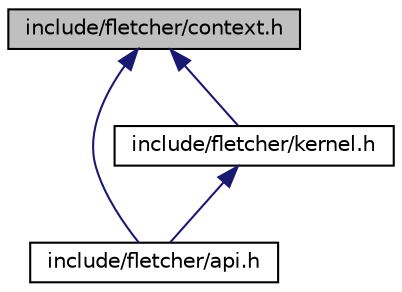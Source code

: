 digraph "include/fletcher/context.h"
{
  edge [fontname="Helvetica",fontsize="10",labelfontname="Helvetica",labelfontsize="10"];
  node [fontname="Helvetica",fontsize="10",shape=record];
  Node14 [label="include/fletcher/context.h",height=0.2,width=0.4,color="black", fillcolor="grey75", style="filled", fontcolor="black"];
  Node14 -> Node15 [dir="back",color="midnightblue",fontsize="10",style="solid",fontname="Helvetica"];
  Node15 [label="include/fletcher/api.h",height=0.2,width=0.4,color="black", fillcolor="white", style="filled",URL="$api_8h.html"];
  Node14 -> Node16 [dir="back",color="midnightblue",fontsize="10",style="solid",fontname="Helvetica"];
  Node16 [label="include/fletcher/kernel.h",height=0.2,width=0.4,color="black", fillcolor="white", style="filled",URL="$kernel_8h.html"];
  Node16 -> Node15 [dir="back",color="midnightblue",fontsize="10",style="solid",fontname="Helvetica"];
}
